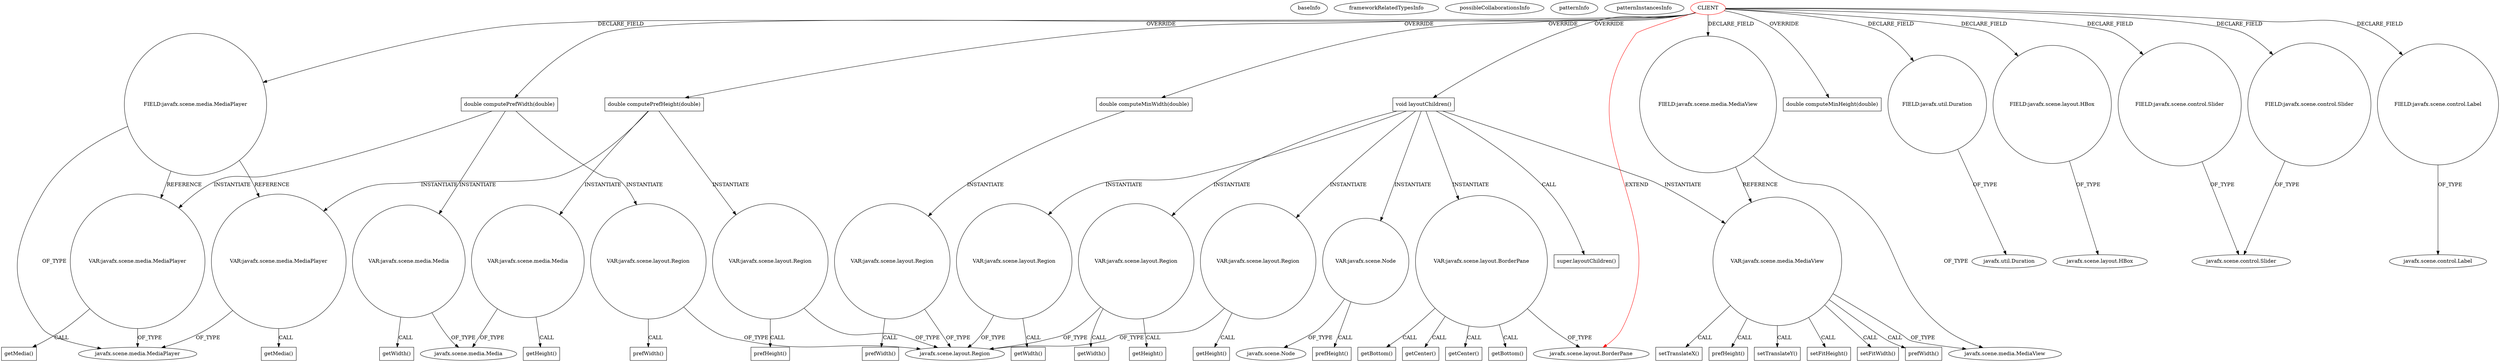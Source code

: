 digraph {
baseInfo[graphId=3287,category="pattern",isAnonymous=false,possibleRelation=false]
frameworkRelatedTypesInfo[0="javafx.scene.layout.BorderPane"]
possibleCollaborationsInfo[]
patternInfo[frequency=2.0,patternRootClient=0]
patternInstancesInfo[0="jackpaparian-FRED_Navigator_Classroom~/jackpaparian-FRED_Navigator_Classroom/FRED_Navigator_Classroom-master/JavaFX Code/FREDNavigatorTopic1/src/frednavigatortopic1/MediaControl.java~MediaControl~3232",1="Williamgood-CST517-VR~/Williamgood-CST517-VR/CST517-VR-master/src/MediaControl.java~MediaControl~1605"]
20[label="void layoutChildren()",vertexType="OVERRIDING_METHOD_DECLARATION",isFrameworkType=false,shape=box]
51[label="VAR:javafx.scene.layout.Region",vertexType="VARIABLE_EXPRESION",isFrameworkType=false,shape=circle]
42[label="VAR:javafx.scene.layout.Region",vertexType="VARIABLE_EXPRESION",isFrameworkType=false,shape=circle]
27[label="VAR:javafx.scene.layout.Region",vertexType="VARIABLE_EXPRESION",isFrameworkType=false,shape=circle]
21[label="VAR:javafx.scene.layout.BorderPane",vertexType="VARIABLE_EXPRESION",isFrameworkType=false,shape=circle]
33[label="getHeight()",vertexType="INSIDE_CALL",isFrameworkType=false,shape=box]
52[label="getHeight()",vertexType="INSIDE_CALL",isFrameworkType=false,shape=box]
24[label="VAR:javafx.scene.media.MediaView",vertexType="VARIABLE_EXPRESION",isFrameworkType=false,shape=circle]
31[label="setFitHeight()",vertexType="INSIDE_CALL",isFrameworkType=false,shape=box]
48[label="prefWidth()",vertexType="INSIDE_CALL",isFrameworkType=false,shape=box]
0[label="CLIENT",vertexType="ROOT_CLIENT_CLASS_DECLARATION",isFrameworkType=false,color=red]
58[label="double computeMinWidth(double)",vertexType="OVERRIDING_METHOD_DECLARATION",isFrameworkType=false,shape=box]
8[label="FIELD:javafx.scene.media.MediaPlayer",vertexType="FIELD_DECLARATION",isFrameworkType=false,shape=circle]
29[label="javafx.scene.layout.Region",vertexType="FRAMEWORK_CLASS_TYPE",isFrameworkType=false]
63[label="double computePrefWidth(double)",vertexType="OVERRIDING_METHOD_DECLARATION",isFrameworkType=false,shape=box]
9[label="javafx.scene.media.MediaPlayer",vertexType="FRAMEWORK_CLASS_TYPE",isFrameworkType=false]
39[label="super.layoutChildren()",vertexType="SUPER_CALL",isFrameworkType=false,shape=box]
2[label="FIELD:javafx.util.Duration",vertexType="FIELD_DECLARATION",isFrameworkType=false,shape=circle]
1[label="javafx.scene.layout.BorderPane",vertexType="FRAMEWORK_CLASS_TYPE",isFrameworkType=false]
80[label="VAR:javafx.scene.layout.Region",vertexType="VARIABLE_EXPRESION",isFrameworkType=false,shape=circle]
70[label="VAR:javafx.scene.layout.Region",vertexType="VARIABLE_EXPRESION",isFrameworkType=false,shape=circle]
71[label="prefWidth()",vertexType="INSIDE_CALL",isFrameworkType=false,shape=box]
59[label="VAR:javafx.scene.layout.Region",vertexType="VARIABLE_EXPRESION",isFrameworkType=false,shape=circle]
60[label="prefWidth()",vertexType="INSIDE_CALL",isFrameworkType=false,shape=box]
62[label="double computeMinHeight(double)",vertexType="OVERRIDING_METHOD_DECLARATION",isFrameworkType=false,shape=box]
73[label="double computePrefHeight(double)",vertexType="OVERRIDING_METHOD_DECLARATION",isFrameworkType=false,shape=box]
4[label="FIELD:javafx.scene.layout.HBox",vertexType="FIELD_DECLARATION",isFrameworkType=false,shape=circle]
5[label="javafx.scene.layout.HBox",vertexType="FRAMEWORK_CLASS_TYPE",isFrameworkType=false]
25[label="setFitWidth()",vertexType="INSIDE_CALL",isFrameworkType=false,shape=box]
67[label="VAR:javafx.scene.media.MediaPlayer",vertexType="VARIABLE_EXPRESION",isFrameworkType=false,shape=circle]
68[label="getMedia()",vertexType="INSIDE_CALL",isFrameworkType=false,shape=box]
77[label="VAR:javafx.scene.media.MediaPlayer",vertexType="VARIABLE_EXPRESION",isFrameworkType=false,shape=circle]
78[label="getMedia()",vertexType="INSIDE_CALL",isFrameworkType=false,shape=box]
41[label="setTranslateX()",vertexType="INSIDE_CALL",isFrameworkType=false,shape=box]
57[label="prefHeight()",vertexType="INSIDE_CALL",isFrameworkType=false,shape=box]
81[label="prefHeight()",vertexType="INSIDE_CALL",isFrameworkType=false,shape=box]
50[label="setTranslateY()",vertexType="INSIDE_CALL",isFrameworkType=false,shape=box]
38[label="getBottom()",vertexType="INSIDE_CALL",isFrameworkType=false,shape=box]
22[label="getBottom()",vertexType="INSIDE_CALL",isFrameworkType=false,shape=box]
16[label="FIELD:javafx.scene.control.Slider",vertexType="FIELD_DECLARATION",isFrameworkType=false,shape=circle]
18[label="FIELD:javafx.scene.control.Slider",vertexType="FIELD_DECLARATION",isFrameworkType=false,shape=circle]
43[label="getWidth()",vertexType="INSIDE_CALL",isFrameworkType=false,shape=box]
28[label="getWidth()",vertexType="INSIDE_CALL",isFrameworkType=false,shape=box]
12[label="FIELD:javafx.scene.control.Label",vertexType="FIELD_DECLARATION",isFrameworkType=false,shape=circle]
13[label="javafx.scene.control.Label",vertexType="FRAMEWORK_CLASS_TYPE",isFrameworkType=false]
74[label="VAR:javafx.scene.media.Media",vertexType="VARIABLE_EXPRESION",isFrameworkType=false,shape=circle]
66[label="javafx.scene.media.Media",vertexType="FRAMEWORK_CLASS_TYPE",isFrameworkType=false]
75[label="getHeight()",vertexType="INSIDE_CALL",isFrameworkType=false,shape=box]
64[label="VAR:javafx.scene.media.Media",vertexType="VARIABLE_EXPRESION",isFrameworkType=false,shape=circle]
65[label="getWidth()",vertexType="INSIDE_CALL",isFrameworkType=false,shape=box]
17[label="javafx.scene.control.Slider",vertexType="FRAMEWORK_CLASS_TYPE",isFrameworkType=false]
3[label="javafx.util.Duration",vertexType="FRAMEWORK_CLASS_TYPE",isFrameworkType=false]
55[label="getCenter()",vertexType="INSIDE_CALL",isFrameworkType=false,shape=box]
46[label="getCenter()",vertexType="INSIDE_CALL",isFrameworkType=false,shape=box]
6[label="FIELD:javafx.scene.media.MediaView",vertexType="FIELD_DECLARATION",isFrameworkType=false,shape=circle]
7[label="javafx.scene.media.MediaView",vertexType="FRAMEWORK_CLASS_TYPE",isFrameworkType=false]
34[label="VAR:javafx.scene.Node",vertexType="VARIABLE_EXPRESION",isFrameworkType=false,shape=circle]
35[label="prefHeight()",vertexType="INSIDE_CALL",isFrameworkType=false,shape=box]
36[label="javafx.scene.Node",vertexType="FRAMEWORK_CLASS_TYPE",isFrameworkType=false]
20->21[label="INSTANTIATE"]
16->17[label="OF_TYPE"]
0->20[label="OVERRIDE"]
2->3[label="OF_TYPE"]
24->7[label="OF_TYPE"]
0->6[label="DECLARE_FIELD"]
63->67[label="INSTANTIATE"]
20->34[label="INSTANTIATE"]
80->29[label="OF_TYPE"]
0->2[label="DECLARE_FIELD"]
63->64[label="INSTANTIATE"]
24->50[label="CALL"]
24->31[label="CALL"]
20->27[label="INSTANTIATE"]
73->80[label="INSTANTIATE"]
24->25[label="CALL"]
20->51[label="INSTANTIATE"]
0->8[label="DECLARE_FIELD"]
24->57[label="CALL"]
0->16[label="DECLARE_FIELD"]
67->68[label="CALL"]
77->9[label="OF_TYPE"]
8->67[label="REFERENCE"]
58->59[label="INSTANTIATE"]
64->65[label="CALL"]
42->29[label="OF_TYPE"]
70->29[label="OF_TYPE"]
0->63[label="OVERRIDE"]
21->38[label="CALL"]
59->29[label="OF_TYPE"]
24->41[label="CALL"]
51->52[label="CALL"]
59->60[label="CALL"]
6->24[label="REFERENCE"]
73->74[label="INSTANTIATE"]
0->73[label="OVERRIDE"]
8->77[label="REFERENCE"]
34->36[label="OF_TYPE"]
21->46[label="CALL"]
74->75[label="CALL"]
70->71[label="CALL"]
64->66[label="OF_TYPE"]
6->7[label="OF_TYPE"]
18->17[label="OF_TYPE"]
12->13[label="OF_TYPE"]
74->66[label="OF_TYPE"]
0->4[label="DECLARE_FIELD"]
8->9[label="OF_TYPE"]
63->70[label="INSTANTIATE"]
77->78[label="CALL"]
0->18[label="DECLARE_FIELD"]
73->77[label="INSTANTIATE"]
20->39[label="CALL"]
27->29[label="OF_TYPE"]
51->29[label="OF_TYPE"]
67->9[label="OF_TYPE"]
0->1[label="EXTEND",color=red]
27->28[label="CALL"]
80->81[label="CALL"]
21->1[label="OF_TYPE"]
0->12[label="DECLARE_FIELD"]
0->62[label="OVERRIDE"]
21->22[label="CALL"]
0->58[label="OVERRIDE"]
4->5[label="OF_TYPE"]
27->33[label="CALL"]
20->24[label="INSTANTIATE"]
42->43[label="CALL"]
21->55[label="CALL"]
24->48[label="CALL"]
34->35[label="CALL"]
20->42[label="INSTANTIATE"]
}
